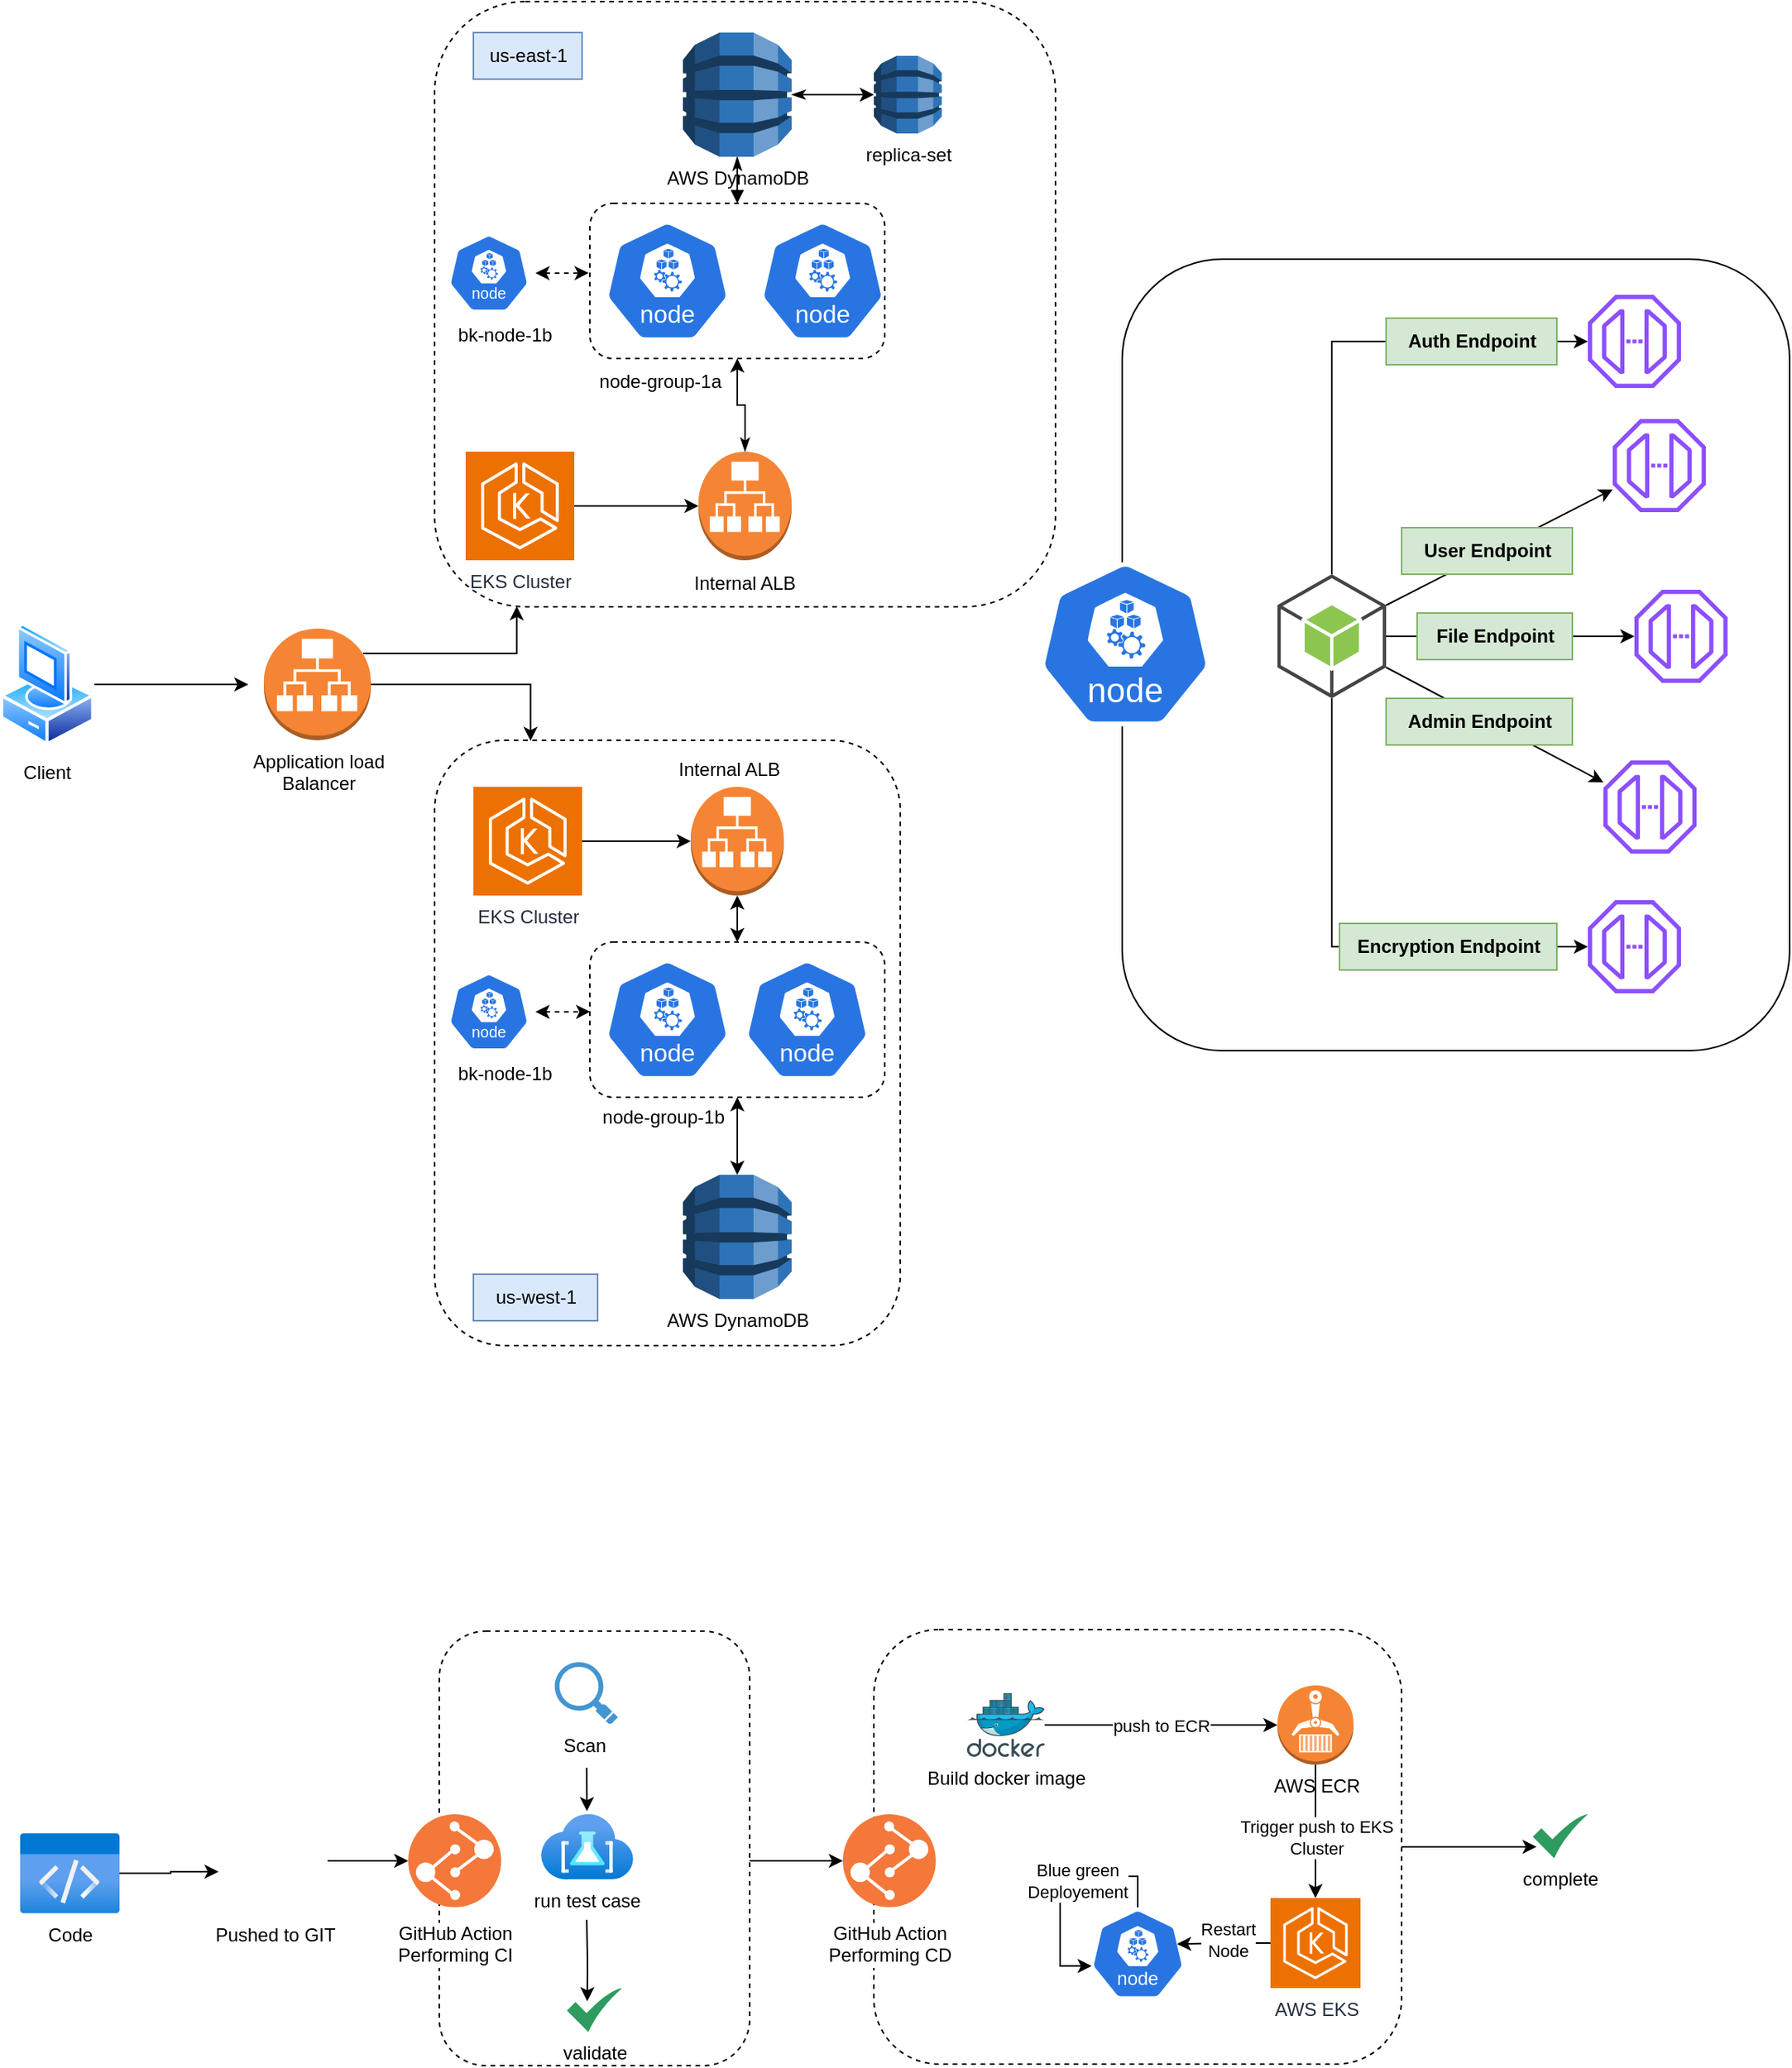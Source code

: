 <mxfile version="24.2.2" type="device">
  <diagram name="Page-1" id="W9qmtGiioo6NWyUTeyw0">
    <mxGraphModel dx="1728" dy="955" grid="1" gridSize="10" guides="1" tooltips="1" connect="1" arrows="1" fold="1" page="1" pageScale="1" pageWidth="850" pageHeight="1100" math="0" shadow="0">
      <root>
        <mxCell id="0" />
        <mxCell id="1" parent="0" />
        <mxCell id="Tve4zQf0PNMW8JrAq_sR-3" style="edgeStyle=orthogonalEdgeStyle;rounded=0;orthogonalLoop=1;jettySize=auto;html=1;" edge="1" parent="1" source="Tve4zQf0PNMW8JrAq_sR-1">
          <mxGeometry relative="1" as="geometry">
            <mxPoint x="240" y="510" as="targetPoint" />
          </mxGeometry>
        </mxCell>
        <mxCell id="Tve4zQf0PNMW8JrAq_sR-1" value="Client" style="image;aspect=fixed;perimeter=ellipsePerimeter;html=1;align=center;shadow=0;dashed=0;spacingTop=3;image=img/lib/active_directory/vista_client.svg;" vertex="1" parent="1">
          <mxGeometry x="80" y="470" width="60.8" height="80" as="geometry" />
        </mxCell>
        <mxCell id="Tve4zQf0PNMW8JrAq_sR-2" value="Application load&lt;div&gt;Balancer&lt;/div&gt;" style="outlineConnect=0;dashed=0;verticalLabelPosition=bottom;verticalAlign=top;align=center;html=1;shape=mxgraph.aws3.application_load_balancer;fillColor=#F58534;gradientColor=none;" vertex="1" parent="1">
          <mxGeometry x="250" y="474" width="69" height="72" as="geometry" />
        </mxCell>
        <mxCell id="Tve4zQf0PNMW8JrAq_sR-6" value="" style="rounded=1;whiteSpace=wrap;html=1;dashed=1;" vertex="1" parent="1">
          <mxGeometry x="360" y="70" width="400" height="390" as="geometry" />
        </mxCell>
        <mxCell id="Tve4zQf0PNMW8JrAq_sR-4" value="EKS Cluster" style="sketch=0;points=[[0,0,0],[0.25,0,0],[0.5,0,0],[0.75,0,0],[1,0,0],[0,1,0],[0.25,1,0],[0.5,1,0],[0.75,1,0],[1,1,0],[0,0.25,0],[0,0.5,0],[0,0.75,0],[1,0.25,0],[1,0.5,0],[1,0.75,0]];outlineConnect=0;fontColor=#232F3E;fillColor=#ED7100;strokeColor=#ffffff;dashed=0;verticalLabelPosition=bottom;verticalAlign=top;align=center;html=1;fontSize=12;fontStyle=0;aspect=fixed;shape=mxgraph.aws4.resourceIcon;resIcon=mxgraph.aws4.eks;" vertex="1" parent="1">
          <mxGeometry x="380" y="360" width="70" height="70" as="geometry" />
        </mxCell>
        <mxCell id="Tve4zQf0PNMW8JrAq_sR-15" value="" style="aspect=fixed;sketch=0;html=1;dashed=0;whitespace=wrap;fillColor=#2875E2;strokeColor=#ffffff;points=[[0.005,0.63,0],[0.1,0.2,0],[0.9,0.2,0],[0.5,0,0],[0.995,0.63,0],[0.72,0.99,0],[0.5,1,0],[0.28,0.99,0]];shape=mxgraph.kubernetes.icon2;kubernetesLabel=1;prIcon=node" vertex="1" parent="1">
          <mxGeometry x="365" y="220" width="60" height="50" as="geometry" />
        </mxCell>
        <mxCell id="Tve4zQf0PNMW8JrAq_sR-25" value="" style="rounded=1;whiteSpace=wrap;html=1;dashed=1;" vertex="1" parent="1">
          <mxGeometry x="460" y="200" width="190" height="100" as="geometry" />
        </mxCell>
        <mxCell id="Tve4zQf0PNMW8JrAq_sR-30" style="edgeStyle=orthogonalEdgeStyle;rounded=0;orthogonalLoop=1;jettySize=auto;html=1;endArrow=block;endFill=1;startArrow=classicThin;startFill=1;" edge="1" parent="1" source="Tve4zQf0PNMW8JrAq_sR-23" target="Tve4zQf0PNMW8JrAq_sR-25">
          <mxGeometry relative="1" as="geometry" />
        </mxCell>
        <mxCell id="Tve4zQf0PNMW8JrAq_sR-23" value="AWS DynamoDB" style="outlineConnect=0;dashed=0;verticalLabelPosition=bottom;verticalAlign=top;align=center;html=1;shape=mxgraph.aws3.dynamo_db;fillColor=#2E73B8;gradientColor=none;" vertex="1" parent="1">
          <mxGeometry x="520" y="90" width="70" height="80" as="geometry" />
        </mxCell>
        <mxCell id="Tve4zQf0PNMW8JrAq_sR-8" value="" style="aspect=fixed;sketch=0;html=1;dashed=0;whitespace=wrap;fillColor=#2875E2;strokeColor=#ffffff;points=[[0.005,0.63,0],[0.1,0.2,0],[0.9,0.2,0],[0.5,0,0],[0.995,0.63,0],[0.72,0.99,0],[0.5,1,0],[0.28,0.99,0]];shape=mxgraph.kubernetes.icon2;kubernetesLabel=1;prIcon=node" vertex="1" parent="1">
          <mxGeometry x="570" y="210" width="80" height="80" as="geometry" />
        </mxCell>
        <mxCell id="Tve4zQf0PNMW8JrAq_sR-14" value="" style="aspect=fixed;sketch=0;html=1;dashed=0;whitespace=wrap;fillColor=#2875E2;strokeColor=#ffffff;points=[[0.005,0.63,0],[0.1,0.2,0],[0.9,0.2,0],[0.5,0,0],[0.995,0.63,0],[0.72,0.99,0],[0.5,1,0],[0.28,0.99,0]];shape=mxgraph.kubernetes.icon2;kubernetesLabel=1;prIcon=node" vertex="1" parent="1">
          <mxGeometry x="470" y="210" width="80" height="80" as="geometry" />
        </mxCell>
        <mxCell id="Tve4zQf0PNMW8JrAq_sR-28" style="edgeStyle=orthogonalEdgeStyle;rounded=0;orthogonalLoop=1;jettySize=auto;html=1;entryX=0.5;entryY=1;entryDx=0;entryDy=0;startArrow=classicThin;startFill=1;" edge="1" parent="1" source="Tve4zQf0PNMW8JrAq_sR-26" target="Tve4zQf0PNMW8JrAq_sR-25">
          <mxGeometry relative="1" as="geometry" />
        </mxCell>
        <mxCell id="Tve4zQf0PNMW8JrAq_sR-26" value="" style="outlineConnect=0;dashed=0;verticalLabelPosition=bottom;verticalAlign=top;align=center;html=1;shape=mxgraph.aws3.application_load_balancer;fillColor=#F58534;gradientColor=none;" vertex="1" parent="1">
          <mxGeometry x="530" y="360" width="60" height="70" as="geometry" />
        </mxCell>
        <mxCell id="Tve4zQf0PNMW8JrAq_sR-27" style="edgeStyle=orthogonalEdgeStyle;rounded=0;orthogonalLoop=1;jettySize=auto;html=1;entryX=0;entryY=0.5;entryDx=0;entryDy=0;entryPerimeter=0;" edge="1" parent="1" source="Tve4zQf0PNMW8JrAq_sR-4" target="Tve4zQf0PNMW8JrAq_sR-26">
          <mxGeometry relative="1" as="geometry" />
        </mxCell>
        <mxCell id="Tve4zQf0PNMW8JrAq_sR-32" value="" style="rounded=1;whiteSpace=wrap;html=1;dashed=1;flipV=0;flipH=0;" vertex="1" parent="1">
          <mxGeometry x="360" y="546" width="300" height="390" as="geometry" />
        </mxCell>
        <mxCell id="Tve4zQf0PNMW8JrAq_sR-33" value="EKS Cluster" style="sketch=0;points=[[0,0,0],[0.25,0,0],[0.5,0,0],[0.75,0,0],[1,0,0],[0,1,0],[0.25,1,0],[0.5,1,0],[0.75,1,0],[1,1,0],[0,0.25,0],[0,0.5,0],[0,0.75,0],[1,0.25,0],[1,0.5,0],[1,0.75,0]];outlineConnect=0;fontColor=#232F3E;fillColor=#ED7100;strokeColor=#ffffff;dashed=0;verticalLabelPosition=bottom;verticalAlign=top;align=center;html=1;fontSize=12;fontStyle=0;aspect=fixed;shape=mxgraph.aws4.resourceIcon;resIcon=mxgraph.aws4.eks;flipV=0;flipH=0;" vertex="1" parent="1">
          <mxGeometry x="385" y="576" width="70" height="70" as="geometry" />
        </mxCell>
        <mxCell id="Tve4zQf0PNMW8JrAq_sR-34" value="" style="aspect=fixed;sketch=0;html=1;dashed=0;whitespace=wrap;fillColor=#2875E2;strokeColor=#ffffff;points=[[0.005,0.63,0],[0.1,0.2,0],[0.9,0.2,0],[0.5,0,0],[0.995,0.63,0],[0.72,0.99,0],[0.5,1,0],[0.28,0.99,0]];shape=mxgraph.kubernetes.icon2;kubernetesLabel=1;prIcon=node;flipV=0;flipH=0;" vertex="1" parent="1">
          <mxGeometry x="365" y="696" width="60" height="50" as="geometry" />
        </mxCell>
        <mxCell id="Tve4zQf0PNMW8JrAq_sR-35" value="" style="rounded=1;whiteSpace=wrap;html=1;dashed=1;flipV=0;flipH=0;" vertex="1" parent="1">
          <mxGeometry x="460" y="676" width="190" height="100" as="geometry" />
        </mxCell>
        <mxCell id="Tve4zQf0PNMW8JrAq_sR-45" style="edgeStyle=orthogonalEdgeStyle;rounded=0;orthogonalLoop=1;jettySize=auto;html=1;entryX=0.5;entryY=1;entryDx=0;entryDy=0;startArrow=classic;startFill=1;" edge="1" parent="1" source="Tve4zQf0PNMW8JrAq_sR-37" target="Tve4zQf0PNMW8JrAq_sR-35">
          <mxGeometry relative="1" as="geometry" />
        </mxCell>
        <mxCell id="Tve4zQf0PNMW8JrAq_sR-37" value="AWS DynamoDB" style="outlineConnect=0;dashed=0;verticalLabelPosition=bottom;verticalAlign=top;align=center;html=1;shape=mxgraph.aws3.dynamo_db;fillColor=#2E73B8;gradientColor=none;flipV=0;flipH=0;" vertex="1" parent="1">
          <mxGeometry x="520" y="826" width="70" height="80" as="geometry" />
        </mxCell>
        <mxCell id="Tve4zQf0PNMW8JrAq_sR-38" value="" style="aspect=fixed;sketch=0;html=1;dashed=0;whitespace=wrap;fillColor=#2875E2;strokeColor=#ffffff;points=[[0.005,0.63,0],[0.1,0.2,0],[0.9,0.2,0],[0.5,0,0],[0.995,0.63,0],[0.72,0.99,0],[0.5,1,0],[0.28,0.99,0]];shape=mxgraph.kubernetes.icon2;kubernetesLabel=1;prIcon=node;flipV=0;flipH=0;" vertex="1" parent="1">
          <mxGeometry x="560" y="686" width="80" height="80" as="geometry" />
        </mxCell>
        <mxCell id="Tve4zQf0PNMW8JrAq_sR-39" value="" style="aspect=fixed;sketch=0;html=1;dashed=0;whitespace=wrap;fillColor=#2875E2;strokeColor=#ffffff;points=[[0.005,0.63,0],[0.1,0.2,0],[0.9,0.2,0],[0.5,0,0],[0.995,0.63,0],[0.72,0.99,0],[0.5,1,0],[0.28,0.99,0]];shape=mxgraph.kubernetes.icon2;kubernetesLabel=1;prIcon=node;flipV=0;flipH=0;" vertex="1" parent="1">
          <mxGeometry x="470" y="686" width="80" height="80" as="geometry" />
        </mxCell>
        <mxCell id="Tve4zQf0PNMW8JrAq_sR-44" style="edgeStyle=orthogonalEdgeStyle;rounded=0;orthogonalLoop=1;jettySize=auto;html=1;entryX=0.5;entryY=0;entryDx=0;entryDy=0;startArrow=classic;startFill=1;" edge="1" parent="1" source="Tve4zQf0PNMW8JrAq_sR-41" target="Tve4zQf0PNMW8JrAq_sR-35">
          <mxGeometry relative="1" as="geometry" />
        </mxCell>
        <mxCell id="Tve4zQf0PNMW8JrAq_sR-41" value="" style="outlineConnect=0;dashed=0;verticalLabelPosition=bottom;verticalAlign=top;align=center;html=1;shape=mxgraph.aws3.application_load_balancer;fillColor=#F58534;gradientColor=none;flipV=0;flipH=0;" vertex="1" parent="1">
          <mxGeometry x="525" y="576" width="60" height="70" as="geometry" />
        </mxCell>
        <mxCell id="Tve4zQf0PNMW8JrAq_sR-42" style="edgeStyle=orthogonalEdgeStyle;rounded=0;orthogonalLoop=1;jettySize=auto;html=1;entryX=0;entryY=0.5;entryDx=0;entryDy=0;entryPerimeter=0;" edge="1" parent="1" source="Tve4zQf0PNMW8JrAq_sR-33" target="Tve4zQf0PNMW8JrAq_sR-41">
          <mxGeometry relative="1" as="geometry" />
        </mxCell>
        <mxCell id="Tve4zQf0PNMW8JrAq_sR-48" style="edgeStyle=orthogonalEdgeStyle;rounded=0;orthogonalLoop=1;jettySize=auto;html=1;entryX=-0.004;entryY=0.449;entryDx=0;entryDy=0;entryPerimeter=0;dashed=1;startArrow=classic;startFill=1;" edge="1" parent="1" source="Tve4zQf0PNMW8JrAq_sR-15" target="Tve4zQf0PNMW8JrAq_sR-25">
          <mxGeometry relative="1" as="geometry" />
        </mxCell>
        <mxCell id="Tve4zQf0PNMW8JrAq_sR-49" style="edgeStyle=orthogonalEdgeStyle;rounded=0;orthogonalLoop=1;jettySize=auto;html=1;entryX=0.001;entryY=0.449;entryDx=0;entryDy=0;entryPerimeter=0;startArrow=classic;startFill=1;dashed=1;" edge="1" parent="1" source="Tve4zQf0PNMW8JrAq_sR-34" target="Tve4zQf0PNMW8JrAq_sR-35">
          <mxGeometry relative="1" as="geometry" />
        </mxCell>
        <mxCell id="Tve4zQf0PNMW8JrAq_sR-50" style="edgeStyle=orthogonalEdgeStyle;rounded=0;orthogonalLoop=1;jettySize=auto;html=1;entryX=0.193;entryY=0.999;entryDx=0;entryDy=0;entryPerimeter=0;" edge="1" parent="1">
          <mxGeometry relative="1" as="geometry">
            <mxPoint x="314" y="490.04" as="sourcePoint" />
            <mxPoint x="412.9" y="459.61" as="targetPoint" />
            <Array as="points">
              <mxPoint x="413" y="490" />
            </Array>
          </mxGeometry>
        </mxCell>
        <mxCell id="Tve4zQf0PNMW8JrAq_sR-51" style="edgeStyle=orthogonalEdgeStyle;rounded=0;orthogonalLoop=1;jettySize=auto;html=1;entryX=0.206;entryY=0.001;entryDx=0;entryDy=0;entryPerimeter=0;" edge="1" parent="1" source="Tve4zQf0PNMW8JrAq_sR-2" target="Tve4zQf0PNMW8JrAq_sR-32">
          <mxGeometry relative="1" as="geometry">
            <Array as="points">
              <mxPoint x="380" y="510" />
              <mxPoint x="380" y="510" />
            </Array>
          </mxGeometry>
        </mxCell>
        <mxCell id="Tve4zQf0PNMW8JrAq_sR-52" value="Internal ALB" style="text;html=1;align=center;verticalAlign=middle;whiteSpace=wrap;rounded=0;" vertex="1" parent="1">
          <mxGeometry x="500" y="550" width="100" height="30" as="geometry" />
        </mxCell>
        <mxCell id="Tve4zQf0PNMW8JrAq_sR-53" value="n&lt;span style=&quot;background-color: initial;&quot;&gt;ode-group-1b&lt;/span&gt;" style="text;html=1;align=center;verticalAlign=middle;resizable=0;points=[];autosize=1;strokeColor=none;fillColor=none;" vertex="1" parent="1">
          <mxGeometry x="457" y="774" width="100" height="30" as="geometry" />
        </mxCell>
        <mxCell id="Tve4zQf0PNMW8JrAq_sR-54" value="bk-n&lt;span style=&quot;background-color: initial;&quot;&gt;ode-1b&lt;/span&gt;" style="text;html=1;align=center;verticalAlign=middle;resizable=0;points=[];autosize=1;strokeColor=none;fillColor=none;" vertex="1" parent="1">
          <mxGeometry x="365" y="746" width="80" height="30" as="geometry" />
        </mxCell>
        <mxCell id="Tve4zQf0PNMW8JrAq_sR-55" value="Internal ALB" style="text;html=1;align=center;verticalAlign=middle;whiteSpace=wrap;rounded=0;" vertex="1" parent="1">
          <mxGeometry x="510" y="430" width="100" height="30" as="geometry" />
        </mxCell>
        <mxCell id="Tve4zQf0PNMW8JrAq_sR-57" value="n&lt;span style=&quot;background-color: initial;&quot;&gt;ode-group-1a&lt;/span&gt;" style="text;html=1;align=center;verticalAlign=middle;resizable=0;points=[];autosize=1;strokeColor=none;fillColor=none;" vertex="1" parent="1">
          <mxGeometry x="455" y="300" width="100" height="30" as="geometry" />
        </mxCell>
        <mxCell id="Tve4zQf0PNMW8JrAq_sR-58" value="bk-n&lt;span style=&quot;background-color: initial;&quot;&gt;ode-1b&lt;/span&gt;" style="text;html=1;align=center;verticalAlign=middle;resizable=0;points=[];autosize=1;strokeColor=none;fillColor=none;" vertex="1" parent="1">
          <mxGeometry x="365" y="270" width="80" height="30" as="geometry" />
        </mxCell>
        <mxCell id="Tve4zQf0PNMW8JrAq_sR-59" value="us-east-1" style="text;html=1;align=center;verticalAlign=middle;resizable=0;points=[];autosize=1;strokeColor=#6c8ebf;fillColor=#dae8fc;" vertex="1" parent="1">
          <mxGeometry x="385" y="90" width="70" height="30" as="geometry" />
        </mxCell>
        <mxCell id="Tve4zQf0PNMW8JrAq_sR-60" value="us-west-1" style="text;html=1;align=center;verticalAlign=middle;resizable=0;points=[];autosize=1;strokeColor=#6c8ebf;fillColor=#dae8fc;" vertex="1" parent="1">
          <mxGeometry x="385" y="890" width="80" height="30" as="geometry" />
        </mxCell>
        <mxCell id="Tve4zQf0PNMW8JrAq_sR-64" value="" style="rounded=1;whiteSpace=wrap;html=1;" vertex="1" parent="1">
          <mxGeometry x="803" y="236" width="430" height="510" as="geometry" />
        </mxCell>
        <mxCell id="Tve4zQf0PNMW8JrAq_sR-61" value="" style="aspect=fixed;sketch=0;html=1;dashed=0;whitespace=wrap;fillColor=#2875E2;strokeColor=#ffffff;points=[[0.005,0.63,0],[0.1,0.2,0],[0.9,0.2,0],[0.5,0,0],[0.995,0.63,0],[0.72,0.99,0],[0.5,1,0],[0.28,0.99,0]];shape=mxgraph.kubernetes.icon2;kubernetesLabel=1;prIcon=node" vertex="1" parent="1">
          <mxGeometry x="750" y="429" width="110" height="110" as="geometry" />
        </mxCell>
        <mxCell id="Tve4zQf0PNMW8JrAq_sR-71" style="edgeStyle=orthogonalEdgeStyle;rounded=0;orthogonalLoop=1;jettySize=auto;html=1;" edge="1" parent="1" source="Tve4zQf0PNMW8JrAq_sR-65" target="Tve4zQf0PNMW8JrAq_sR-66">
          <mxGeometry relative="1" as="geometry">
            <Array as="points">
              <mxPoint x="938" y="289" />
            </Array>
          </mxGeometry>
        </mxCell>
        <mxCell id="Tve4zQf0PNMW8JrAq_sR-72" style="edgeStyle=orthogonalEdgeStyle;rounded=0;orthogonalLoop=1;jettySize=auto;html=1;" edge="1" parent="1" source="Tve4zQf0PNMW8JrAq_sR-65" target="Tve4zQf0PNMW8JrAq_sR-68">
          <mxGeometry relative="1" as="geometry" />
        </mxCell>
        <mxCell id="Tve4zQf0PNMW8JrAq_sR-73" style="edgeStyle=orthogonalEdgeStyle;rounded=0;orthogonalLoop=1;jettySize=auto;html=1;" edge="1" parent="1" source="Tve4zQf0PNMW8JrAq_sR-65" target="Tve4zQf0PNMW8JrAq_sR-70">
          <mxGeometry relative="1" as="geometry">
            <Array as="points">
              <mxPoint x="938" y="679" />
            </Array>
          </mxGeometry>
        </mxCell>
        <mxCell id="Tve4zQf0PNMW8JrAq_sR-65" value="&lt;div&gt;&lt;br&gt;&lt;/div&gt;" style="outlineConnect=0;dashed=0;verticalLabelPosition=bottom;verticalAlign=top;align=center;html=1;shape=mxgraph.aws3.android;fillColor=#8CC64F;gradientColor=none;" vertex="1" parent="1">
          <mxGeometry x="903" y="439" width="70" height="80" as="geometry" />
        </mxCell>
        <mxCell id="Tve4zQf0PNMW8JrAq_sR-66" value="" style="sketch=0;outlineConnect=0;fontColor=#232F3E;gradientColor=none;fillColor=#8C4FFF;strokeColor=none;dashed=0;verticalLabelPosition=bottom;verticalAlign=top;align=center;html=1;fontSize=12;fontStyle=0;aspect=fixed;pointerEvents=1;shape=mxgraph.aws4.endpoint;" vertex="1" parent="1">
          <mxGeometry x="1103" y="259" width="60" height="60" as="geometry" />
        </mxCell>
        <mxCell id="Tve4zQf0PNMW8JrAq_sR-67" value="" style="sketch=0;outlineConnect=0;fontColor=#232F3E;gradientColor=none;fillColor=#8C4FFF;strokeColor=none;dashed=0;verticalLabelPosition=bottom;verticalAlign=top;align=center;html=1;fontSize=12;fontStyle=0;aspect=fixed;pointerEvents=1;shape=mxgraph.aws4.endpoint;" vertex="1" parent="1">
          <mxGeometry x="1119" y="339" width="60" height="60" as="geometry" />
        </mxCell>
        <mxCell id="Tve4zQf0PNMW8JrAq_sR-68" value="" style="sketch=0;outlineConnect=0;fontColor=#232F3E;gradientColor=none;fillColor=#8C4FFF;strokeColor=none;dashed=0;verticalLabelPosition=bottom;verticalAlign=top;align=center;html=1;fontSize=12;fontStyle=0;aspect=fixed;pointerEvents=1;shape=mxgraph.aws4.endpoint;" vertex="1" parent="1">
          <mxGeometry x="1133" y="449" width="60" height="60" as="geometry" />
        </mxCell>
        <mxCell id="Tve4zQf0PNMW8JrAq_sR-69" value="" style="sketch=0;outlineConnect=0;fontColor=#232F3E;gradientColor=none;fillColor=#8C4FFF;strokeColor=none;dashed=0;verticalLabelPosition=bottom;verticalAlign=top;align=center;html=1;fontSize=12;fontStyle=0;aspect=fixed;pointerEvents=1;shape=mxgraph.aws4.endpoint;" vertex="1" parent="1">
          <mxGeometry x="1113" y="559" width="60" height="60" as="geometry" />
        </mxCell>
        <mxCell id="Tve4zQf0PNMW8JrAq_sR-70" value="" style="sketch=0;outlineConnect=0;fontColor=#232F3E;gradientColor=none;fillColor=#8C4FFF;strokeColor=none;dashed=0;verticalLabelPosition=bottom;verticalAlign=top;align=center;html=1;fontSize=12;fontStyle=0;aspect=fixed;pointerEvents=1;shape=mxgraph.aws4.endpoint;" vertex="1" parent="1">
          <mxGeometry x="1103" y="649" width="60" height="60" as="geometry" />
        </mxCell>
        <mxCell id="Tve4zQf0PNMW8JrAq_sR-74" value="" style="endArrow=classic;html=1;rounded=0;" edge="1" parent="1" target="Tve4zQf0PNMW8JrAq_sR-67">
          <mxGeometry width="50" height="50" relative="1" as="geometry">
            <mxPoint x="973" y="459" as="sourcePoint" />
            <mxPoint x="1023" y="409" as="targetPoint" />
          </mxGeometry>
        </mxCell>
        <mxCell id="Tve4zQf0PNMW8JrAq_sR-75" value="" style="endArrow=classic;html=1;rounded=0;exitX=1;exitY=0.75;exitDx=0;exitDy=0;exitPerimeter=0;" edge="1" parent="1" source="Tve4zQf0PNMW8JrAq_sR-65" target="Tve4zQf0PNMW8JrAq_sR-69">
          <mxGeometry width="50" height="50" relative="1" as="geometry">
            <mxPoint x="963" y="576" as="sourcePoint" />
            <mxPoint x="1093" y="519" as="targetPoint" />
          </mxGeometry>
        </mxCell>
        <mxCell id="Tve4zQf0PNMW8JrAq_sR-76" value="&lt;b&gt;Auth Endpoint&lt;/b&gt;" style="text;html=1;align=center;verticalAlign=middle;resizable=0;points=[];autosize=1;strokeColor=#82b366;fillColor=#d5e8d4;" vertex="1" parent="1">
          <mxGeometry x="973" y="274" width="110" height="30" as="geometry" />
        </mxCell>
        <mxCell id="Tve4zQf0PNMW8JrAq_sR-77" value="&lt;b&gt;User Endpoint&lt;/b&gt;" style="text;html=1;align=center;verticalAlign=middle;resizable=0;points=[];autosize=1;strokeColor=#82b366;fillColor=#d5e8d4;" vertex="1" parent="1">
          <mxGeometry x="983" y="409" width="110" height="30" as="geometry" />
        </mxCell>
        <mxCell id="Tve4zQf0PNMW8JrAq_sR-79" value="&lt;b&gt;File Endpoint&lt;/b&gt;" style="text;html=1;align=center;verticalAlign=middle;resizable=0;points=[];autosize=1;strokeColor=#82b366;fillColor=#d5e8d4;" vertex="1" parent="1">
          <mxGeometry x="993" y="464" width="100" height="30" as="geometry" />
        </mxCell>
        <mxCell id="Tve4zQf0PNMW8JrAq_sR-81" value="&lt;b&gt;Encryption Endpoint&lt;/b&gt;" style="text;html=1;align=center;verticalAlign=middle;resizable=0;points=[];autosize=1;strokeColor=#82b366;fillColor=#d5e8d4;" vertex="1" parent="1">
          <mxGeometry x="943" y="664" width="140" height="30" as="geometry" />
        </mxCell>
        <mxCell id="Tve4zQf0PNMW8JrAq_sR-83" value="&lt;b&gt;Admin Endpoint&lt;/b&gt;" style="text;html=1;align=center;verticalAlign=middle;resizable=0;points=[];autosize=1;strokeColor=#82b366;fillColor=#d5e8d4;" vertex="1" parent="1">
          <mxGeometry x="973" y="519" width="120" height="30" as="geometry" />
        </mxCell>
        <mxCell id="Tve4zQf0PNMW8JrAq_sR-87" value="Code" style="image;aspect=fixed;html=1;points=[];align=center;fontSize=12;image=img/lib/azure2/general/Code.svg;" vertex="1" parent="1">
          <mxGeometry x="93" y="1250" width="64" height="52" as="geometry" />
        </mxCell>
        <mxCell id="Tve4zQf0PNMW8JrAq_sR-91" style="edgeStyle=orthogonalEdgeStyle;rounded=0;orthogonalLoop=1;jettySize=auto;html=1;" edge="1" parent="1" source="Tve4zQf0PNMW8JrAq_sR-89">
          <mxGeometry relative="1" as="geometry">
            <mxPoint x="343" y="1268" as="targetPoint" />
          </mxGeometry>
        </mxCell>
        <mxCell id="Tve4zQf0PNMW8JrAq_sR-89" value="Pushed to GIT" style="shape=image;html=1;verticalAlign=top;verticalLabelPosition=bottom;labelBackgroundColor=#ffffff;imageAspect=0;aspect=fixed;image=https://cdn4.iconfinder.com/data/icons/ionicons/512/icon-social-github-128.png" vertex="1" parent="1">
          <mxGeometry x="223" y="1234" width="68" height="68" as="geometry" />
        </mxCell>
        <mxCell id="Tve4zQf0PNMW8JrAq_sR-90" style="edgeStyle=orthogonalEdgeStyle;rounded=0;orthogonalLoop=1;jettySize=auto;html=1;entryX=-0.032;entryY=0.603;entryDx=0;entryDy=0;entryPerimeter=0;" edge="1" parent="1" source="Tve4zQf0PNMW8JrAq_sR-87" target="Tve4zQf0PNMW8JrAq_sR-89">
          <mxGeometry relative="1" as="geometry" />
        </mxCell>
        <mxCell id="Tve4zQf0PNMW8JrAq_sR-95" style="edgeStyle=orthogonalEdgeStyle;rounded=0;orthogonalLoop=1;jettySize=auto;html=1;entryX=0;entryY=0.5;entryDx=0;entryDy=0;" edge="1" parent="1" source="Tve4zQf0PNMW8JrAq_sR-93" target="Tve4zQf0PNMW8JrAq_sR-94">
          <mxGeometry relative="1" as="geometry" />
        </mxCell>
        <mxCell id="Tve4zQf0PNMW8JrAq_sR-96" value="" style="rounded=1;whiteSpace=wrap;html=1;dashed=1;" vertex="1" parent="1">
          <mxGeometry x="363" y="1120" width="200" height="280" as="geometry" />
        </mxCell>
        <mxCell id="Tve4zQf0PNMW8JrAq_sR-93" value="&lt;font color=&quot;#000000&quot;&gt;GitHub Action&lt;br&gt;Performing CI&lt;/font&gt;" style="image;aspect=fixed;perimeter=ellipsePerimeter;html=1;align=center;shadow=0;dashed=0;fontColor=#4277BB;labelBackgroundColor=default;fontSize=12;spacingTop=3;image=img/lib/ibm/devops/build_test.svg;" vertex="1" parent="1">
          <mxGeometry x="343" y="1238" width="60" height="60" as="geometry" />
        </mxCell>
        <mxCell id="Tve4zQf0PNMW8JrAq_sR-97" value="Scan&amp;nbsp;" style="shadow=0;dashed=0;html=1;strokeColor=none;fillColor=#4495D1;labelPosition=center;verticalLabelPosition=bottom;verticalAlign=top;align=center;outlineConnect=0;shape=mxgraph.veeam.magnifying_glass;pointerEvents=1;" vertex="1" parent="1">
          <mxGeometry x="437.41" y="1140" width="40.59" height="40" as="geometry" />
        </mxCell>
        <mxCell id="Tve4zQf0PNMW8JrAq_sR-98" value="run test case" style="image;aspect=fixed;html=1;points=[];align=center;fontSize=12;image=img/lib/azure2/other/Test_Base.svg;" vertex="1" parent="1">
          <mxGeometry x="428.5" y="1238" width="59.5" height="42" as="geometry" />
        </mxCell>
        <mxCell id="Tve4zQf0PNMW8JrAq_sR-100" value="validate" style="sketch=0;html=1;aspect=fixed;strokeColor=none;shadow=0;align=center;fillColor=#2D9C5E;verticalAlign=top;labelPosition=center;verticalLabelPosition=bottom;shape=mxgraph.gcp2.check" vertex="1" parent="1">
          <mxGeometry x="445.25" y="1350" width="35.5" height="28.4" as="geometry" />
        </mxCell>
        <mxCell id="Tve4zQf0PNMW8JrAq_sR-103" value="" style="rounded=1;whiteSpace=wrap;html=1;dashed=1;" vertex="1" parent="1">
          <mxGeometry x="643" y="1119" width="340" height="280" as="geometry" />
        </mxCell>
        <mxCell id="Tve4zQf0PNMW8JrAq_sR-94" value="&lt;font color=&quot;#000000&quot;&gt;GitHub Action&lt;br&gt;Performing CD&lt;/font&gt;" style="image;aspect=fixed;perimeter=ellipsePerimeter;html=1;align=center;shadow=0;dashed=0;fontColor=#4277BB;labelBackgroundColor=default;fontSize=12;spacingTop=3;image=img/lib/ibm/devops/build_test.svg;" vertex="1" parent="1">
          <mxGeometry x="623" y="1238" width="60" height="60" as="geometry" />
        </mxCell>
        <mxCell id="Tve4zQf0PNMW8JrAq_sR-101" style="edgeStyle=orthogonalEdgeStyle;rounded=0;orthogonalLoop=1;jettySize=auto;html=1;entryX=0.369;entryY=0.44;entryDx=0;entryDy=0;entryPerimeter=0;" edge="1" parent="1">
          <mxGeometry relative="1" as="geometry">
            <mxPoint x="458" y="1306" as="sourcePoint" />
            <mxPoint x="458.349" y="1358.496" as="targetPoint" />
          </mxGeometry>
        </mxCell>
        <mxCell id="Tve4zQf0PNMW8JrAq_sR-102" value="" style="endArrow=classic;html=1;rounded=0;" edge="1" parent="1">
          <mxGeometry width="50" height="50" relative="1" as="geometry">
            <mxPoint x="458" y="1208" as="sourcePoint" />
            <mxPoint x="458.143" y="1236" as="targetPoint" />
          </mxGeometry>
        </mxCell>
        <mxCell id="Tve4zQf0PNMW8JrAq_sR-104" value="AWS ECR" style="outlineConnect=0;dashed=0;verticalLabelPosition=bottom;verticalAlign=top;align=center;html=1;shape=mxgraph.aws3.ecr;fillColor=#F58534;gradientColor=none;" vertex="1" parent="1">
          <mxGeometry x="903" y="1154.94" width="49" height="51.13" as="geometry" />
        </mxCell>
        <mxCell id="Tve4zQf0PNMW8JrAq_sR-105" value="Build docker image" style="image;sketch=0;aspect=fixed;html=1;points=[];align=center;fontSize=12;image=img/lib/mscae/Docker.svg;" vertex="1" parent="1">
          <mxGeometry x="703" y="1160" width="50" height="41" as="geometry" />
        </mxCell>
        <mxCell id="Tve4zQf0PNMW8JrAq_sR-106" style="edgeStyle=orthogonalEdgeStyle;rounded=0;orthogonalLoop=1;jettySize=auto;html=1;entryX=0;entryY=0.5;entryDx=0;entryDy=0;entryPerimeter=0;" edge="1" parent="1" source="Tve4zQf0PNMW8JrAq_sR-105" target="Tve4zQf0PNMW8JrAq_sR-104">
          <mxGeometry relative="1" as="geometry" />
        </mxCell>
        <mxCell id="Tve4zQf0PNMW8JrAq_sR-107" value="push to ECR" style="edgeLabel;html=1;align=center;verticalAlign=middle;resizable=0;points=[];" vertex="1" connectable="0" parent="Tve4zQf0PNMW8JrAq_sR-106">
          <mxGeometry x="-0.01" relative="1" as="geometry">
            <mxPoint as="offset" />
          </mxGeometry>
        </mxCell>
        <mxCell id="Tve4zQf0PNMW8JrAq_sR-108" value="AWS EKS" style="sketch=0;points=[[0,0,0],[0.25,0,0],[0.5,0,0],[0.75,0,0],[1,0,0],[0,1,0],[0.25,1,0],[0.5,1,0],[0.75,1,0],[1,1,0],[0,0.25,0],[0,0.5,0],[0,0.75,0],[1,0.25,0],[1,0.5,0],[1,0.75,0]];outlineConnect=0;fontColor=#232F3E;fillColor=#ED7100;strokeColor=#ffffff;dashed=0;verticalLabelPosition=bottom;verticalAlign=top;align=center;html=1;fontSize=12;fontStyle=0;aspect=fixed;shape=mxgraph.aws4.resourceIcon;resIcon=mxgraph.aws4.eks;" vertex="1" parent="1">
          <mxGeometry x="898.5" y="1292" width="58" height="58" as="geometry" />
        </mxCell>
        <mxCell id="Tve4zQf0PNMW8JrAq_sR-109" style="edgeStyle=orthogonalEdgeStyle;rounded=0;orthogonalLoop=1;jettySize=auto;html=1;entryX=0.5;entryY=0;entryDx=0;entryDy=0;entryPerimeter=0;" edge="1" parent="1" source="Tve4zQf0PNMW8JrAq_sR-104" target="Tve4zQf0PNMW8JrAq_sR-108">
          <mxGeometry relative="1" as="geometry" />
        </mxCell>
        <mxCell id="Tve4zQf0PNMW8JrAq_sR-110" value="Trigger push to EKS&lt;br&gt;Cluster" style="edgeLabel;html=1;align=center;verticalAlign=middle;resizable=0;points=[];" vertex="1" connectable="0" parent="Tve4zQf0PNMW8JrAq_sR-109">
          <mxGeometry x="0.081" relative="1" as="geometry">
            <mxPoint as="offset" />
          </mxGeometry>
        </mxCell>
        <mxCell id="Tve4zQf0PNMW8JrAq_sR-111" value="" style="aspect=fixed;sketch=0;html=1;dashed=0;whitespace=wrap;fillColor=#2875E2;strokeColor=#ffffff;points=[[0.005,0.63,0],[0.1,0.2,0],[0.9,0.2,0],[0.5,0,0],[0.995,0.63,0],[0.72,0.99,0],[0.5,1,0],[0.28,0.99,0]];shape=mxgraph.kubernetes.icon2;kubernetesLabel=1;prIcon=node" vertex="1" parent="1">
          <mxGeometry x="783" y="1298" width="60" height="60" as="geometry" />
        </mxCell>
        <mxCell id="Tve4zQf0PNMW8JrAq_sR-113" style="edgeStyle=orthogonalEdgeStyle;rounded=0;orthogonalLoop=1;jettySize=auto;html=1;entryX=0.005;entryY=0.63;entryDx=0;entryDy=0;entryPerimeter=0;" edge="1" parent="1" source="Tve4zQf0PNMW8JrAq_sR-111" target="Tve4zQf0PNMW8JrAq_sR-111">
          <mxGeometry relative="1" as="geometry">
            <Array as="points">
              <mxPoint x="813" y="1278" />
              <mxPoint x="763" y="1278" />
              <mxPoint x="763" y="1336" />
            </Array>
          </mxGeometry>
        </mxCell>
        <mxCell id="Tve4zQf0PNMW8JrAq_sR-118" value="Blue green&lt;br&gt;Deployement" style="edgeLabel;html=1;align=center;verticalAlign=middle;resizable=0;points=[];" vertex="1" connectable="0" parent="Tve4zQf0PNMW8JrAq_sR-113">
          <mxGeometry x="-0.199" y="3" relative="1" as="geometry">
            <mxPoint as="offset" />
          </mxGeometry>
        </mxCell>
        <mxCell id="Tve4zQf0PNMW8JrAq_sR-114" style="edgeStyle=orthogonalEdgeStyle;rounded=0;orthogonalLoop=1;jettySize=auto;html=1;entryX=0.922;entryY=0.394;entryDx=0;entryDy=0;entryPerimeter=0;" edge="1" parent="1" source="Tve4zQf0PNMW8JrAq_sR-108" target="Tve4zQf0PNMW8JrAq_sR-111">
          <mxGeometry relative="1" as="geometry" />
        </mxCell>
        <mxCell id="Tve4zQf0PNMW8JrAq_sR-115" value="Restart&lt;br&gt;Node" style="edgeLabel;html=1;align=center;verticalAlign=middle;resizable=0;points=[];" vertex="1" connectable="0" parent="Tve4zQf0PNMW8JrAq_sR-114">
          <mxGeometry x="-0.087" y="-1" relative="1" as="geometry">
            <mxPoint y="-1" as="offset" />
          </mxGeometry>
        </mxCell>
        <mxCell id="Tve4zQf0PNMW8JrAq_sR-116" value="complete" style="sketch=0;html=1;aspect=fixed;strokeColor=none;shadow=0;align=center;fillColor=#2D9C5E;verticalAlign=top;labelPosition=center;verticalLabelPosition=bottom;shape=mxgraph.gcp2.check" vertex="1" parent="1">
          <mxGeometry x="1067.5" y="1238" width="35.5" height="28.4" as="geometry" />
        </mxCell>
        <mxCell id="Tve4zQf0PNMW8JrAq_sR-117" style="edgeStyle=orthogonalEdgeStyle;rounded=0;orthogonalLoop=1;jettySize=auto;html=1;entryX=0.07;entryY=0.739;entryDx=0;entryDy=0;entryPerimeter=0;" edge="1" parent="1" source="Tve4zQf0PNMW8JrAq_sR-103" target="Tve4zQf0PNMW8JrAq_sR-116">
          <mxGeometry relative="1" as="geometry" />
        </mxCell>
        <mxCell id="Tve4zQf0PNMW8JrAq_sR-121" value="replica-set" style="outlineConnect=0;dashed=0;verticalLabelPosition=bottom;verticalAlign=top;align=center;html=1;shape=mxgraph.aws3.dynamo_db;fillColor=#2E73B8;gradientColor=none;" vertex="1" parent="1">
          <mxGeometry x="643" y="105" width="43.75" height="50" as="geometry" />
        </mxCell>
        <mxCell id="Tve4zQf0PNMW8JrAq_sR-122" style="edgeStyle=orthogonalEdgeStyle;rounded=0;orthogonalLoop=1;jettySize=auto;html=1;entryX=0;entryY=0.5;entryDx=0;entryDy=0;entryPerimeter=0;startArrow=classicThin;startFill=1;" edge="1" parent="1" source="Tve4zQf0PNMW8JrAq_sR-23" target="Tve4zQf0PNMW8JrAq_sR-121">
          <mxGeometry relative="1" as="geometry" />
        </mxCell>
      </root>
    </mxGraphModel>
  </diagram>
</mxfile>
